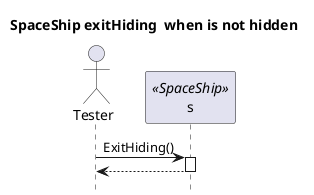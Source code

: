 @startuml
hide footbox
title SpaceShip exitHiding  when is not hidden

actor Tester as Tester

participant s as s <<SpaceShip>>

Tester -> s : ExitHiding()
activate s

s--> Tester
deactivate s
@enduml

